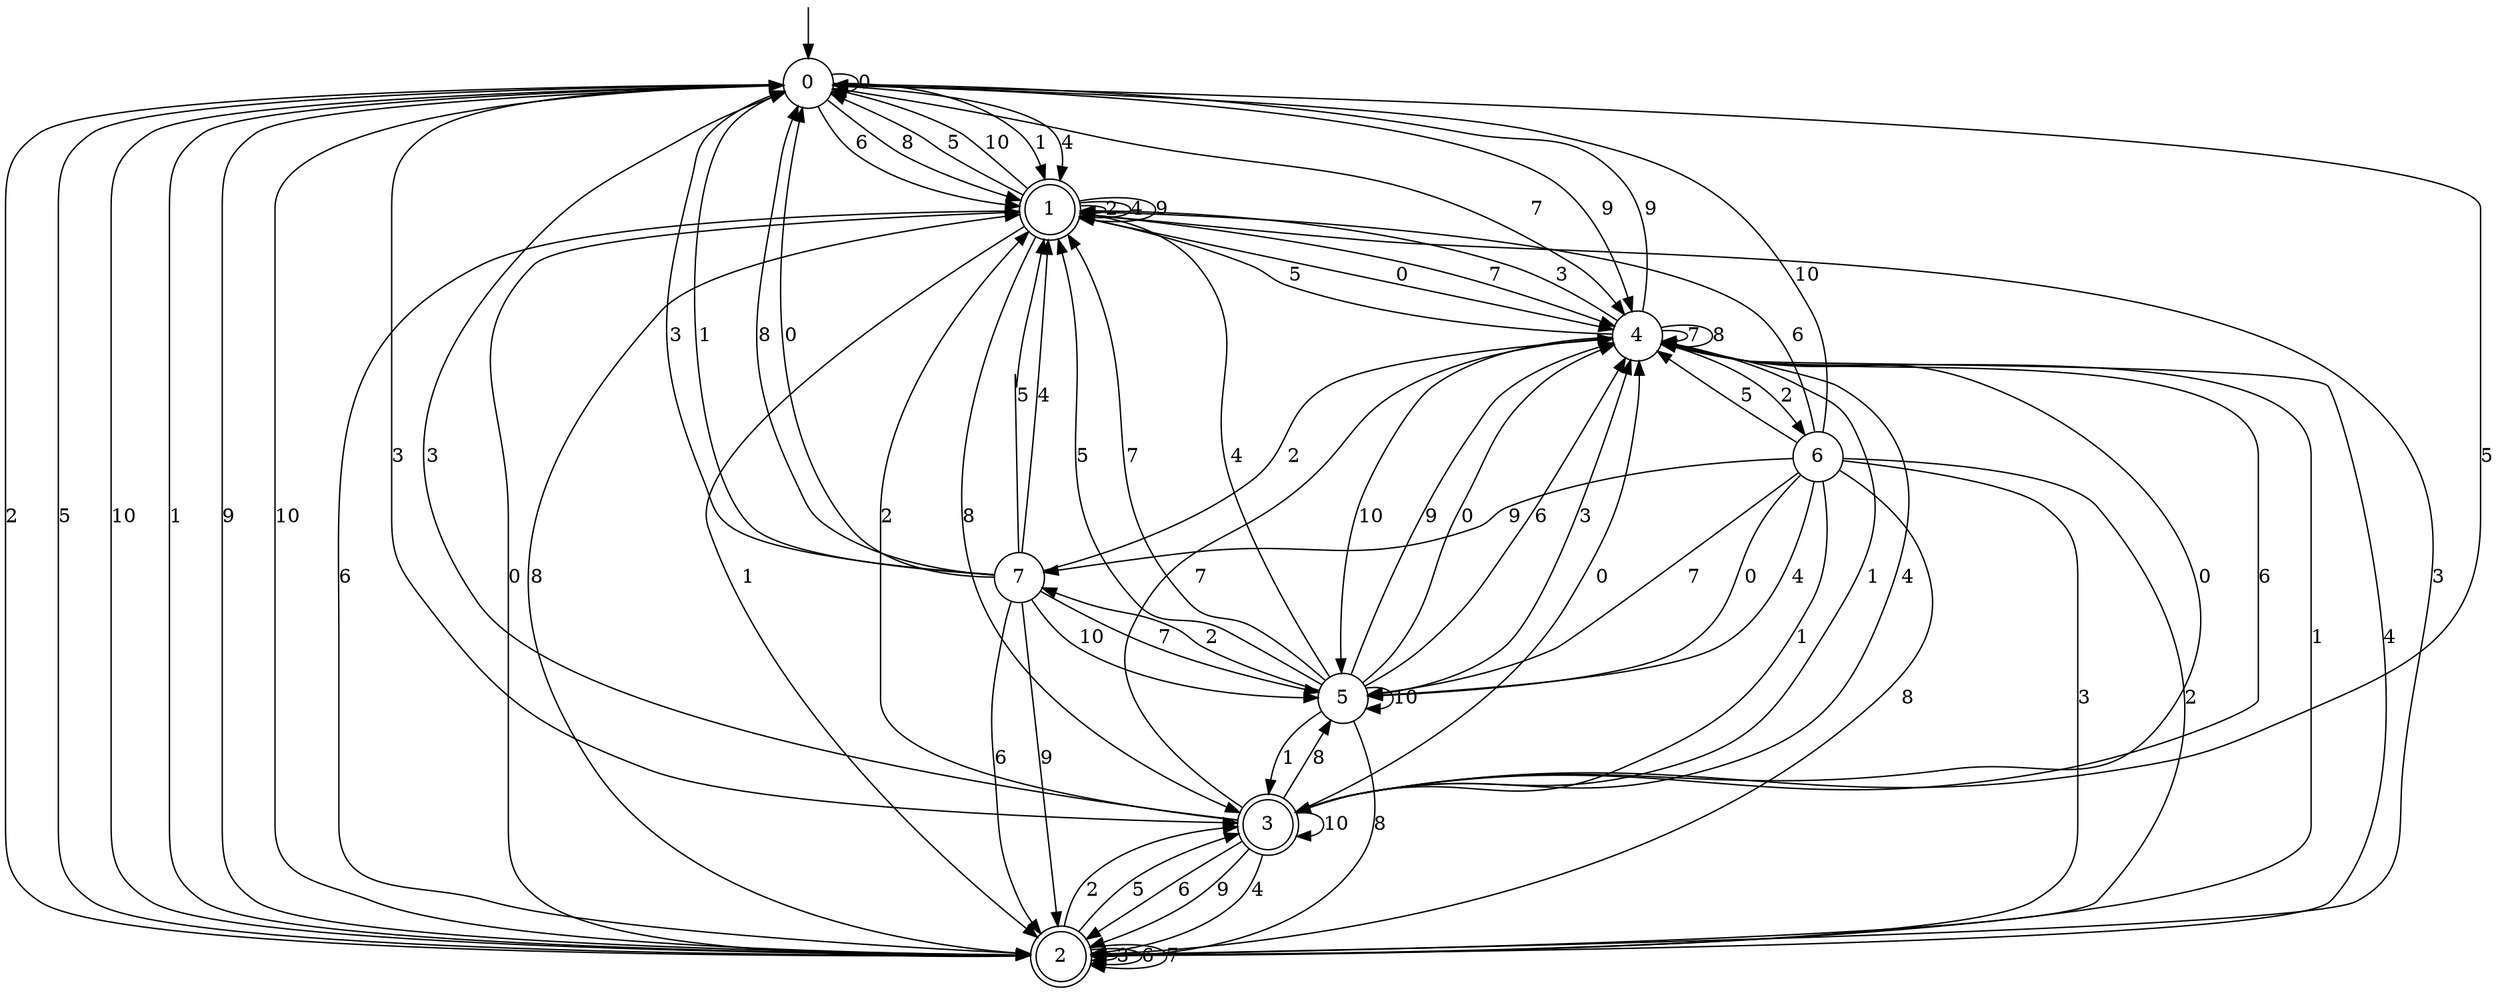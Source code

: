 digraph g {

	s0 [shape="circle" label="0"];
	s1 [shape="doublecircle" label="1"];
	s2 [shape="doublecircle" label="2"];
	s3 [shape="doublecircle" label="3"];
	s4 [shape="circle" label="4"];
	s5 [shape="circle" label="5"];
	s6 [shape="circle" label="6"];
	s7 [shape="circle" label="7"];
	s0 -> s0 [label="0"];
	s0 -> s1 [label="1"];
	s0 -> s2 [label="2"];
	s0 -> s3 [label="3"];
	s0 -> s1 [label="4"];
	s0 -> s2 [label="5"];
	s0 -> s1 [label="6"];
	s0 -> s4 [label="7"];
	s0 -> s1 [label="8"];
	s0 -> s4 [label="9"];
	s0 -> s2 [label="10"];
	s1 -> s4 [label="0"];
	s1 -> s2 [label="1"];
	s1 -> s1 [label="2"];
	s1 -> s2 [label="3"];
	s1 -> s1 [label="4"];
	s1 -> s0 [label="5"];
	s1 -> s2 [label="6"];
	s1 -> s4 [label="7"];
	s1 -> s3 [label="8"];
	s1 -> s1 [label="9"];
	s1 -> s0 [label="10"];
	s2 -> s1 [label="0"];
	s2 -> s0 [label="1"];
	s2 -> s3 [label="2"];
	s2 -> s2 [label="3"];
	s2 -> s4 [label="4"];
	s2 -> s3 [label="5"];
	s2 -> s2 [label="6"];
	s2 -> s2 [label="7"];
	s2 -> s1 [label="8"];
	s2 -> s0 [label="9"];
	s2 -> s0 [label="10"];
	s3 -> s4 [label="0"];
	s3 -> s4 [label="1"];
	s3 -> s1 [label="2"];
	s3 -> s0 [label="3"];
	s3 -> s2 [label="4"];
	s3 -> s0 [label="5"];
	s3 -> s2 [label="6"];
	s3 -> s4 [label="7"];
	s3 -> s5 [label="8"];
	s3 -> s2 [label="9"];
	s3 -> s3 [label="10"];
	s4 -> s3 [label="0"];
	s4 -> s2 [label="1"];
	s4 -> s6 [label="2"];
	s4 -> s1 [label="3"];
	s4 -> s3 [label="4"];
	s4 -> s1 [label="5"];
	s4 -> s3 [label="6"];
	s4 -> s4 [label="7"];
	s4 -> s4 [label="8"];
	s4 -> s0 [label="9"];
	s4 -> s5 [label="10"];
	s5 -> s4 [label="0"];
	s5 -> s3 [label="1"];
	s5 -> s7 [label="2"];
	s5 -> s4 [label="3"];
	s5 -> s1 [label="4"];
	s5 -> s1 [label="5"];
	s5 -> s4 [label="6"];
	s5 -> s1 [label="7"];
	s5 -> s2 [label="8"];
	s5 -> s4 [label="9"];
	s5 -> s5 [label="10"];
	s6 -> s5 [label="0"];
	s6 -> s3 [label="1"];
	s6 -> s2 [label="2"];
	s6 -> s2 [label="3"];
	s6 -> s5 [label="4"];
	s6 -> s4 [label="5"];
	s6 -> s1 [label="6"];
	s6 -> s5 [label="7"];
	s6 -> s2 [label="8"];
	s6 -> s7 [label="9"];
	s6 -> s0 [label="10"];
	s7 -> s0 [label="0"];
	s7 -> s0 [label="1"];
	s7 -> s4 [label="2"];
	s7 -> s0 [label="3"];
	s7 -> s1 [label="4"];
	s7 -> s1 [label="5"];
	s7 -> s2 [label="6"];
	s7 -> s5 [label="7"];
	s7 -> s0 [label="8"];
	s7 -> s2 [label="9"];
	s7 -> s5 [label="10"];

__start0 [label="" shape="none" width="0" height="0"];
__start0 -> s0;

}
